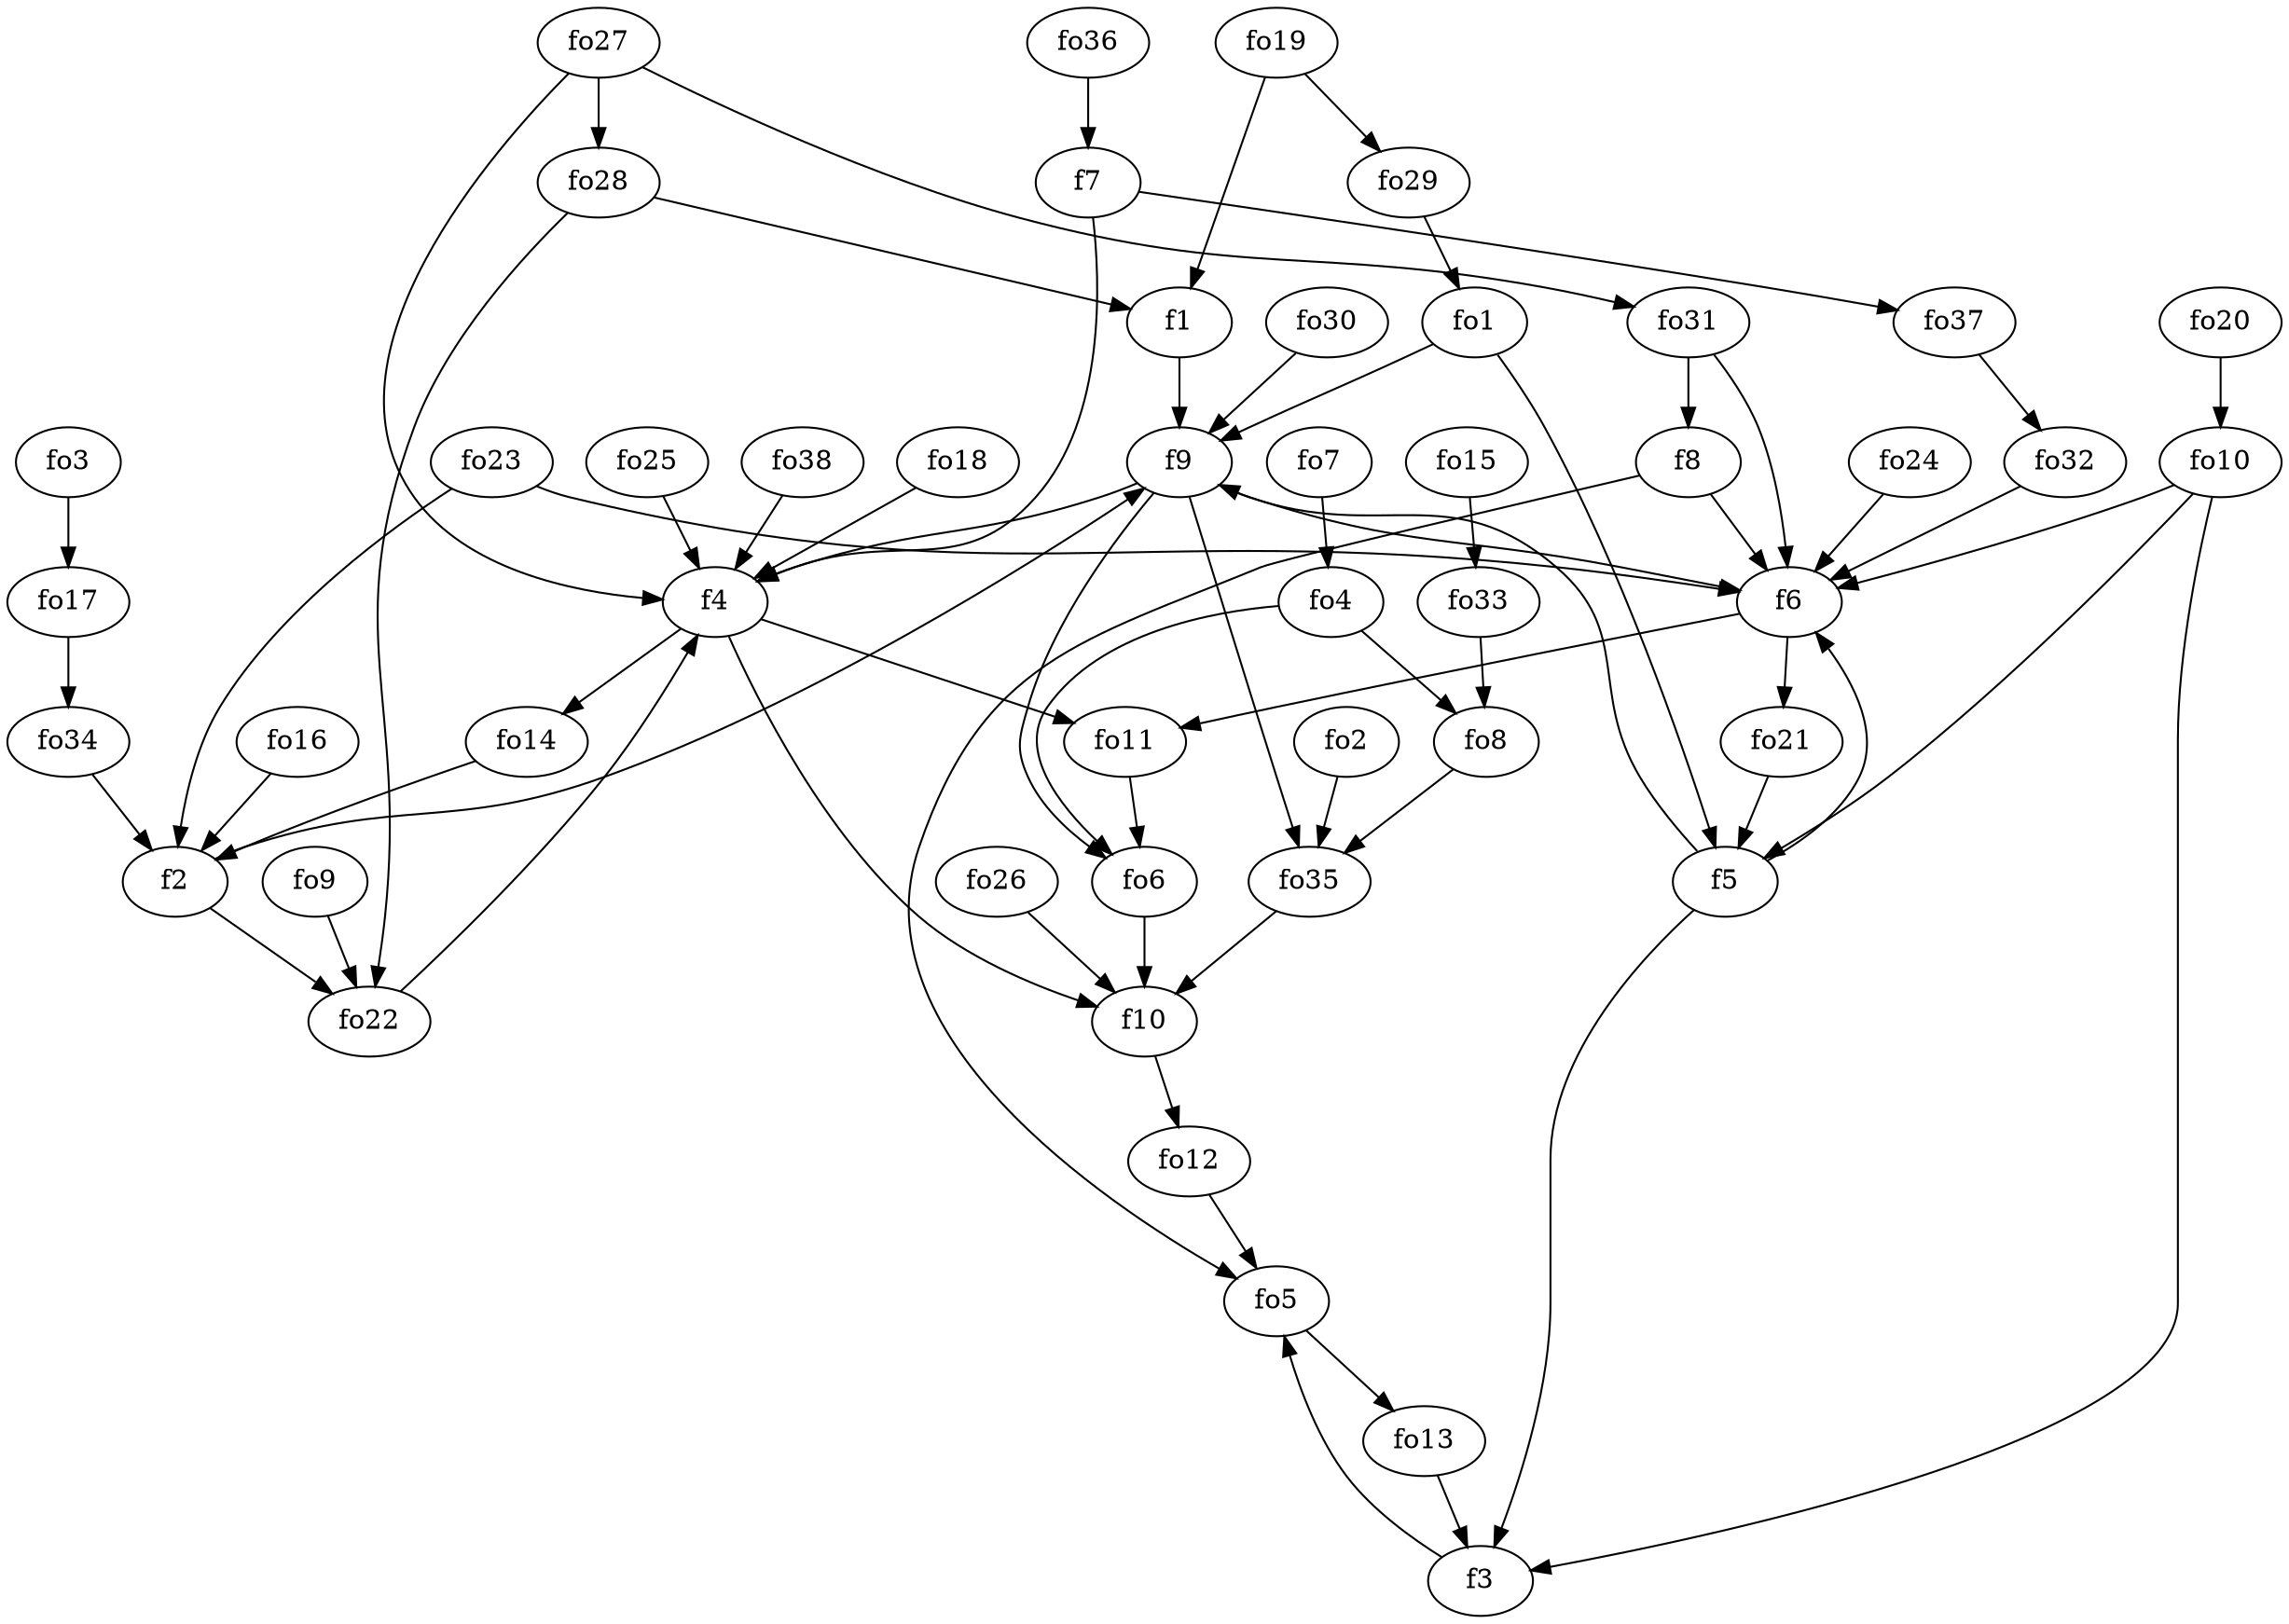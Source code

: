 strict digraph  {
f1;
f2;
f3;
f4;
f5;
f6;
f7;
f8;
f9;
f10;
fo1;
fo2;
fo3;
fo4;
fo5;
fo6;
fo7;
fo8;
fo9;
fo10;
fo11;
fo12;
fo13;
fo14;
fo15;
fo16;
fo17;
fo18;
fo19;
fo20;
fo21;
fo22;
fo23;
fo24;
fo25;
fo26;
fo27;
fo28;
fo29;
fo30;
fo31;
fo32;
fo33;
fo34;
fo35;
fo36;
fo37;
fo38;
f1 -> f9  [weight=2];
f2 -> f9  [weight=2];
f2 -> fo22  [weight=2];
f3 -> fo5  [weight=2];
f4 -> f10  [weight=2];
f4 -> fo11  [weight=2];
f4 -> fo14  [weight=2];
f5 -> f3  [weight=2];
f5 -> f6  [weight=2];
f5 -> f9  [weight=2];
f6 -> fo21  [weight=2];
f6 -> fo11  [weight=2];
f7 -> fo37  [weight=2];
f7 -> f4  [weight=2];
f8 -> fo5  [weight=2];
f8 -> f6  [weight=2];
f9 -> fo35  [weight=2];
f9 -> f4  [weight=2];
f9 -> f6  [weight=2];
f9 -> fo6  [weight=2];
f10 -> fo12  [weight=2];
fo1 -> f9  [weight=2];
fo1 -> f5  [weight=2];
fo2 -> fo35  [weight=2];
fo3 -> fo17  [weight=2];
fo4 -> fo8  [weight=2];
fo4 -> fo6  [weight=2];
fo5 -> fo13  [weight=2];
fo6 -> f10  [weight=2];
fo7 -> fo4  [weight=2];
fo8 -> fo35  [weight=2];
fo9 -> fo22  [weight=2];
fo10 -> f6  [weight=2];
fo10 -> f3  [weight=2];
fo10 -> f5  [weight=2];
fo11 -> fo6  [weight=2];
fo12 -> fo5  [weight=2];
fo13 -> f3  [weight=2];
fo14 -> f2  [weight=2];
fo15 -> fo33  [weight=2];
fo16 -> f2  [weight=2];
fo17 -> fo34  [weight=2];
fo18 -> f4  [weight=2];
fo19 -> fo29  [weight=2];
fo19 -> f1  [weight=2];
fo20 -> fo10  [weight=2];
fo21 -> f5  [weight=2];
fo22 -> f4  [weight=2];
fo23 -> f6  [weight=2];
fo23 -> f2  [weight=2];
fo24 -> f6  [weight=2];
fo25 -> f4  [weight=2];
fo26 -> f10  [weight=2];
fo27 -> fo31  [weight=2];
fo27 -> fo28  [weight=2];
fo27 -> f4  [weight=2];
fo28 -> fo22  [weight=2];
fo28 -> f1  [weight=2];
fo29 -> fo1  [weight=2];
fo30 -> f9  [weight=2];
fo31 -> f6  [weight=2];
fo31 -> f8  [weight=2];
fo32 -> f6  [weight=2];
fo33 -> fo8  [weight=2];
fo34 -> f2  [weight=2];
fo35 -> f10  [weight=2];
fo36 -> f7  [weight=2];
fo37 -> fo32  [weight=2];
fo38 -> f4  [weight=2];
}
